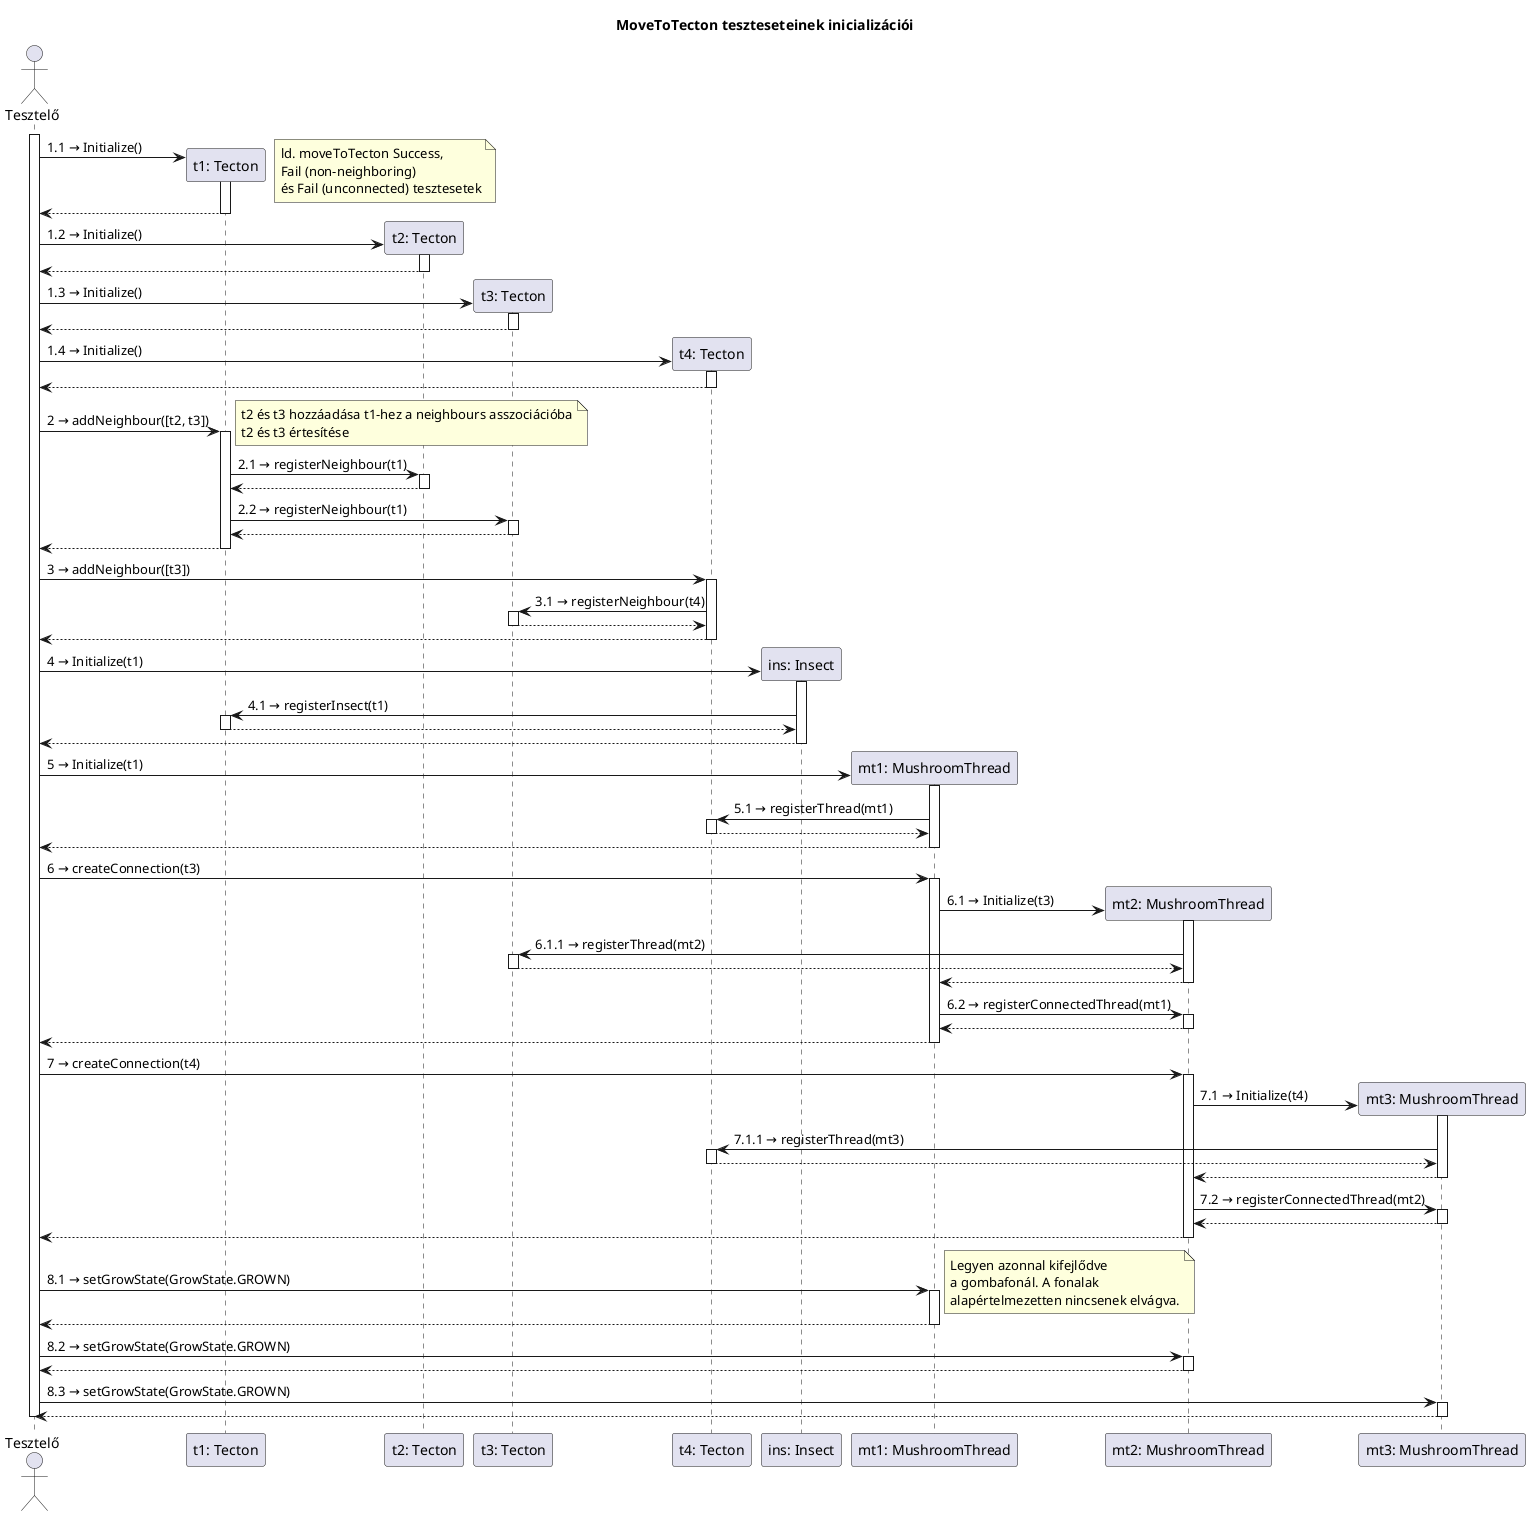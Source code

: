 @startuml moveToTectonInitFlow

title MoveToTecton teszteseteinek inicializációi

actor Tesztelő as tester

activate tester

create participant "t1: Tecton" as t1
tester -> t1: 1.1 → Initialize()
note right: ld. moveToTecton Success,\nFail (non-neighboring)\nés Fail (unconnected) tesztesetek
activate t1

tester <-- t1
deactivate t1

create participant "t2: Tecton" as t2
tester -> t2: 1.2 → Initialize()
activate t2

tester <-- t2
deactivate t2

create participant "t3: Tecton" as t3
tester -> t3: 1.3 → Initialize()
activate t3

tester <-- t3
deactivate t3

create participant "t4: Tecton" as t4
tester -> t4: 1.4 → Initialize()
activate t4

tester <-- t4
deactivate t4

tester -> t1: 2 → addNeighbour([t2, t3])
note right: t2 és t3 hozzáadása t1-hez a neighbours asszociációba\nt2 és t3 értesítése
activate t1

	t1 -> t2: 2.1 → registerNeighbour(t1)
	activate t2

	t1 <-- t2
	deactivate t2

	t1 -> t3: 2.2 → registerNeighbour(t1)
	activate t3

	t1 <-- t3
	deactivate t3

tester <-- t1
deactivate t1


tester -> t4: 3 → addNeighbour([t3])
activate t4

	t4 -> t3: 3.1 → registerNeighbour(t4)
	activate t3

	t4 <-- t3
	deactivate t3

tester <-- t4
deactivate t4

create participant "ins: Insect" as ins
tester -> ins: 4 → Initialize(t1)
activate ins

	ins -> t1: 4.1 → registerInsect(t1)
	activate t1

	ins <-- t1
	deactivate t1

tester <-- ins
deactivate ins

create participant "mt1: MushroomThread" as mt1
tester -> mt1: 5 → Initialize(t1)
activate mt1

	mt1 -> t4: 5.1 → registerThread(mt1)
	activate t4

	mt1 <-- t4
	deactivate t4

tester <-- mt1
deactivate mt1

tester -> mt1: 6 → createConnection(t3)
activate mt1
	create participant "mt2: MushroomThread" as mt2
	mt1 -> mt2: 6.1 → Initialize(t3)
	activate mt2

		mt2 -> t3: 6.1.1 → registerThread(mt2)
		activate t3

		mt2 <-- t3
		deactivate t3

	mt1 <-- mt2
	deactivate mt2

	mt1 -> mt2: 6.2 → registerConnectedThread(mt1)
	activate mt2

	mt1 <-- mt2
	deactivate mt2
tester <-- mt1
deactivate mt1

tester -> mt2: 7 → createConnection(t4)
activate mt2
	create participant "mt3: MushroomThread" as mt3
	mt2 -> mt3: 7.1 → Initialize(t4)
	activate mt3

		mt3 -> t4: 7.1.1 → registerThread(mt3)
		activate t4

		mt3 <-- t4
		deactivate t4

	mt2 <-- mt3
	deactivate mt3

	mt2 -> mt3: 7.2 → registerConnectedThread(mt2)
	activate mt3

	mt2 <-- mt3
	deactivate mt3
tester <-- mt2
deactivate mt2

tester -> mt1: 8.1 → setGrowState(GrowState.GROWN)
activate mt1
note right: Legyen azonnal kifejlődve\na gombafonál. A fonalak\nalapértelmezetten nincsenek elvágva.

tester <-- mt1
deactivate mt1

tester -> mt2: 8.2 → setGrowState(GrowState.GROWN)
activate mt2

tester <-- mt2
deactivate mt2

tester -> mt3: 8.3 → setGrowState(GrowState.GROWN)
activate mt3

tester <-- mt3
deactivate mt3

deactivate tester

@enduml